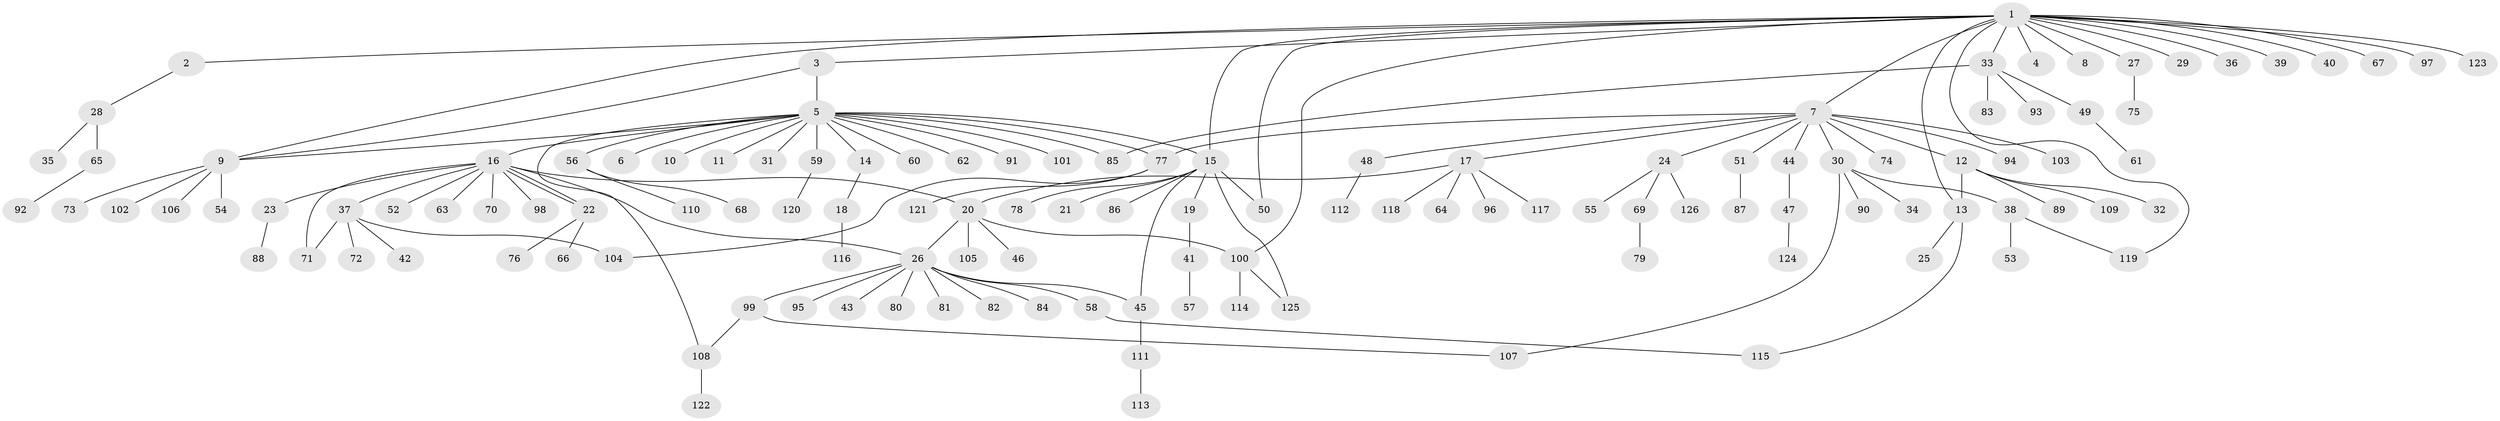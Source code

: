 // coarse degree distribution, {19: 0.01, 2: 0.12, 3: 0.05, 1: 0.68, 18: 0.01, 15: 0.01, 6: 0.01, 7: 0.01, 9: 0.01, 11: 0.01, 5: 0.02, 8: 0.01, 4: 0.04, 10: 0.01}
// Generated by graph-tools (version 1.1) at 2025/41/03/06/25 10:41:48]
// undirected, 126 vertices, 144 edges
graph export_dot {
graph [start="1"]
  node [color=gray90,style=filled];
  1;
  2;
  3;
  4;
  5;
  6;
  7;
  8;
  9;
  10;
  11;
  12;
  13;
  14;
  15;
  16;
  17;
  18;
  19;
  20;
  21;
  22;
  23;
  24;
  25;
  26;
  27;
  28;
  29;
  30;
  31;
  32;
  33;
  34;
  35;
  36;
  37;
  38;
  39;
  40;
  41;
  42;
  43;
  44;
  45;
  46;
  47;
  48;
  49;
  50;
  51;
  52;
  53;
  54;
  55;
  56;
  57;
  58;
  59;
  60;
  61;
  62;
  63;
  64;
  65;
  66;
  67;
  68;
  69;
  70;
  71;
  72;
  73;
  74;
  75;
  76;
  77;
  78;
  79;
  80;
  81;
  82;
  83;
  84;
  85;
  86;
  87;
  88;
  89;
  90;
  91;
  92;
  93;
  94;
  95;
  96;
  97;
  98;
  99;
  100;
  101;
  102;
  103;
  104;
  105;
  106;
  107;
  108;
  109;
  110;
  111;
  112;
  113;
  114;
  115;
  116;
  117;
  118;
  119;
  120;
  121;
  122;
  123;
  124;
  125;
  126;
  1 -- 2;
  1 -- 3;
  1 -- 4;
  1 -- 7;
  1 -- 8;
  1 -- 9;
  1 -- 13;
  1 -- 15;
  1 -- 27;
  1 -- 29;
  1 -- 33;
  1 -- 36;
  1 -- 39;
  1 -- 40;
  1 -- 50;
  1 -- 67;
  1 -- 97;
  1 -- 100;
  1 -- 119;
  1 -- 123;
  2 -- 28;
  3 -- 5;
  3 -- 9;
  5 -- 6;
  5 -- 9;
  5 -- 10;
  5 -- 11;
  5 -- 14;
  5 -- 15;
  5 -- 16;
  5 -- 31;
  5 -- 56;
  5 -- 59;
  5 -- 60;
  5 -- 62;
  5 -- 77;
  5 -- 85;
  5 -- 91;
  5 -- 101;
  5 -- 108;
  7 -- 12;
  7 -- 17;
  7 -- 24;
  7 -- 30;
  7 -- 44;
  7 -- 48;
  7 -- 51;
  7 -- 74;
  7 -- 77;
  7 -- 94;
  7 -- 103;
  9 -- 54;
  9 -- 73;
  9 -- 102;
  9 -- 106;
  12 -- 13;
  12 -- 32;
  12 -- 89;
  12 -- 109;
  13 -- 25;
  13 -- 115;
  14 -- 18;
  15 -- 19;
  15 -- 21;
  15 -- 45;
  15 -- 50;
  15 -- 78;
  15 -- 86;
  15 -- 125;
  16 -- 20;
  16 -- 22;
  16 -- 22;
  16 -- 23;
  16 -- 26;
  16 -- 37;
  16 -- 52;
  16 -- 63;
  16 -- 70;
  16 -- 71;
  16 -- 98;
  17 -- 20;
  17 -- 64;
  17 -- 96;
  17 -- 117;
  17 -- 118;
  18 -- 116;
  19 -- 41;
  20 -- 26;
  20 -- 46;
  20 -- 100;
  20 -- 105;
  22 -- 66;
  22 -- 76;
  23 -- 88;
  24 -- 55;
  24 -- 69;
  24 -- 126;
  26 -- 43;
  26 -- 45;
  26 -- 58;
  26 -- 80;
  26 -- 81;
  26 -- 82;
  26 -- 84;
  26 -- 95;
  26 -- 99;
  27 -- 75;
  28 -- 35;
  28 -- 65;
  30 -- 34;
  30 -- 38;
  30 -- 90;
  30 -- 107;
  33 -- 49;
  33 -- 83;
  33 -- 85;
  33 -- 93;
  37 -- 42;
  37 -- 71;
  37 -- 72;
  37 -- 104;
  38 -- 53;
  38 -- 119;
  41 -- 57;
  44 -- 47;
  45 -- 111;
  47 -- 124;
  48 -- 112;
  49 -- 61;
  51 -- 87;
  56 -- 68;
  56 -- 110;
  58 -- 115;
  59 -- 120;
  65 -- 92;
  69 -- 79;
  77 -- 104;
  77 -- 121;
  99 -- 107;
  99 -- 108;
  100 -- 114;
  100 -- 125;
  108 -- 122;
  111 -- 113;
}
